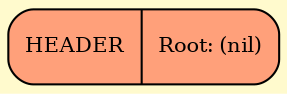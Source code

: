 digraph G{
rankdir = TB;
bgcolor = "#FFFACD";
node[color = "#000000", fontsize = 10];
edge[color = "#000000", fontsize = 15];
subgraph cluster_list {
	node[style = filled, fontsize = 10];
	edge[color = "#000000", fontsize = 15];
	style = "dashed";
	color = "#483D8B";
}
All[shape = Mrecord, label = " HEADER | <f0> Root: (nil) ", style = "filled", fillcolor = "#FFA07A"];
}
